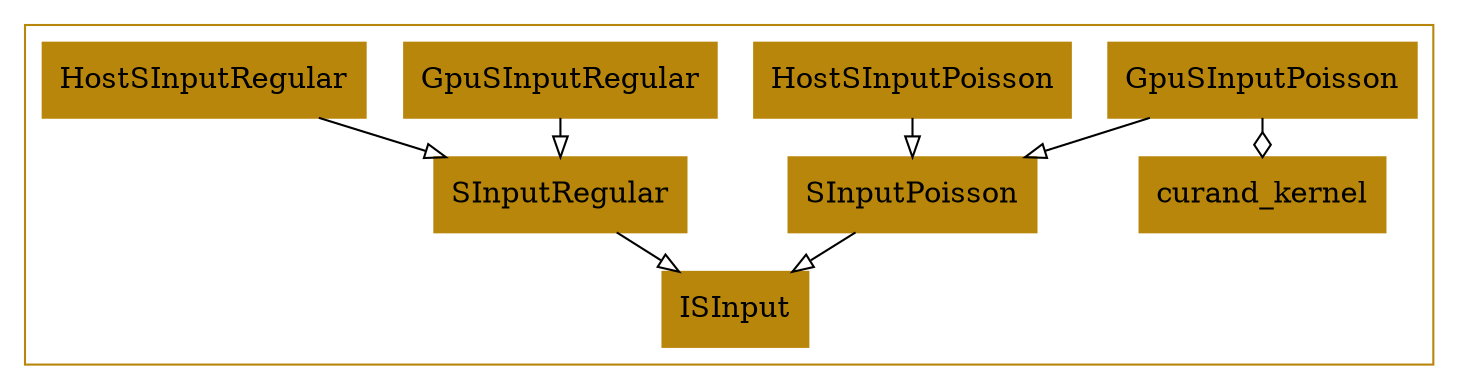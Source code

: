 digraph{

	subgraph clusterE {
		node [shape = record];

		color = darkgoldenrod
		GpuSInputPoisson[label = GpuSInputPoisson, style = filled, color = darkgoldenrod];
		GpuSInputRegular[label = GpuSInputRegular, style = filled, color = darkgoldenrod];
		HostSInputPoisson[label = HostSInputPoisson, style = filled, color = darkgoldenrod];
		HostSInputRegular[label = HostSInputRegular, style = filled, color = darkgoldenrod];
		ISInput[label = ISInput, style = filled, color = darkgoldenrod];
		SInputPoisson[label = SInputPoisson, style = filled, color = darkgoldenrod];
		SInputRegular[label = SInputRegular, style = filled, color = darkgoldenrod];
		curand_kernel[label = curand_kernel, style = filled, color = darkgoldenrod];


		//------LAYOUT FOR SUBGRAPH------


		rankdir = BT; // Rank Direction Bottom to Top
		nodesep = 0.98; // Node Separation
		ranksep = 0.98; // Rank Separation


		//INHERITANCE//


		GpuSInputPoisson -> SInputPoisson [arrowhead=empty];

		GpuSInputRegular -> SInputRegular [arrowhead=empty];

		HostSInputPoisson -> SInputPoisson [arrowhead=empty];

		HostSInputRegular -> SInputRegular [arrowhead=empty];

		SInputPoisson -> ISInput [arrowhead=empty];

		SInputRegular -> ISInput [arrowhead=empty];


		//COMPOSITION//


		GpuSInputPoisson -> curand_kernel [arrowhead=ediamond];
	}//end subgraph E
}//end digraph